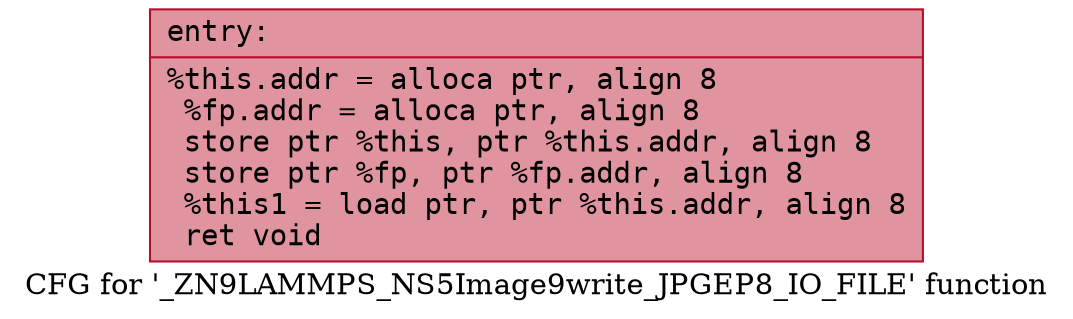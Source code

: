digraph "CFG for '_ZN9LAMMPS_NS5Image9write_JPGEP8_IO_FILE' function" {
	label="CFG for '_ZN9LAMMPS_NS5Image9write_JPGEP8_IO_FILE' function";

	Node0x55d953217a80 [shape=record,color="#b70d28ff", style=filled, fillcolor="#b70d2870" fontname="Courier",label="{entry:\l|  %this.addr = alloca ptr, align 8\l  %fp.addr = alloca ptr, align 8\l  store ptr %this, ptr %this.addr, align 8\l  store ptr %fp, ptr %fp.addr, align 8\l  %this1 = load ptr, ptr %this.addr, align 8\l  ret void\l}"];
}
